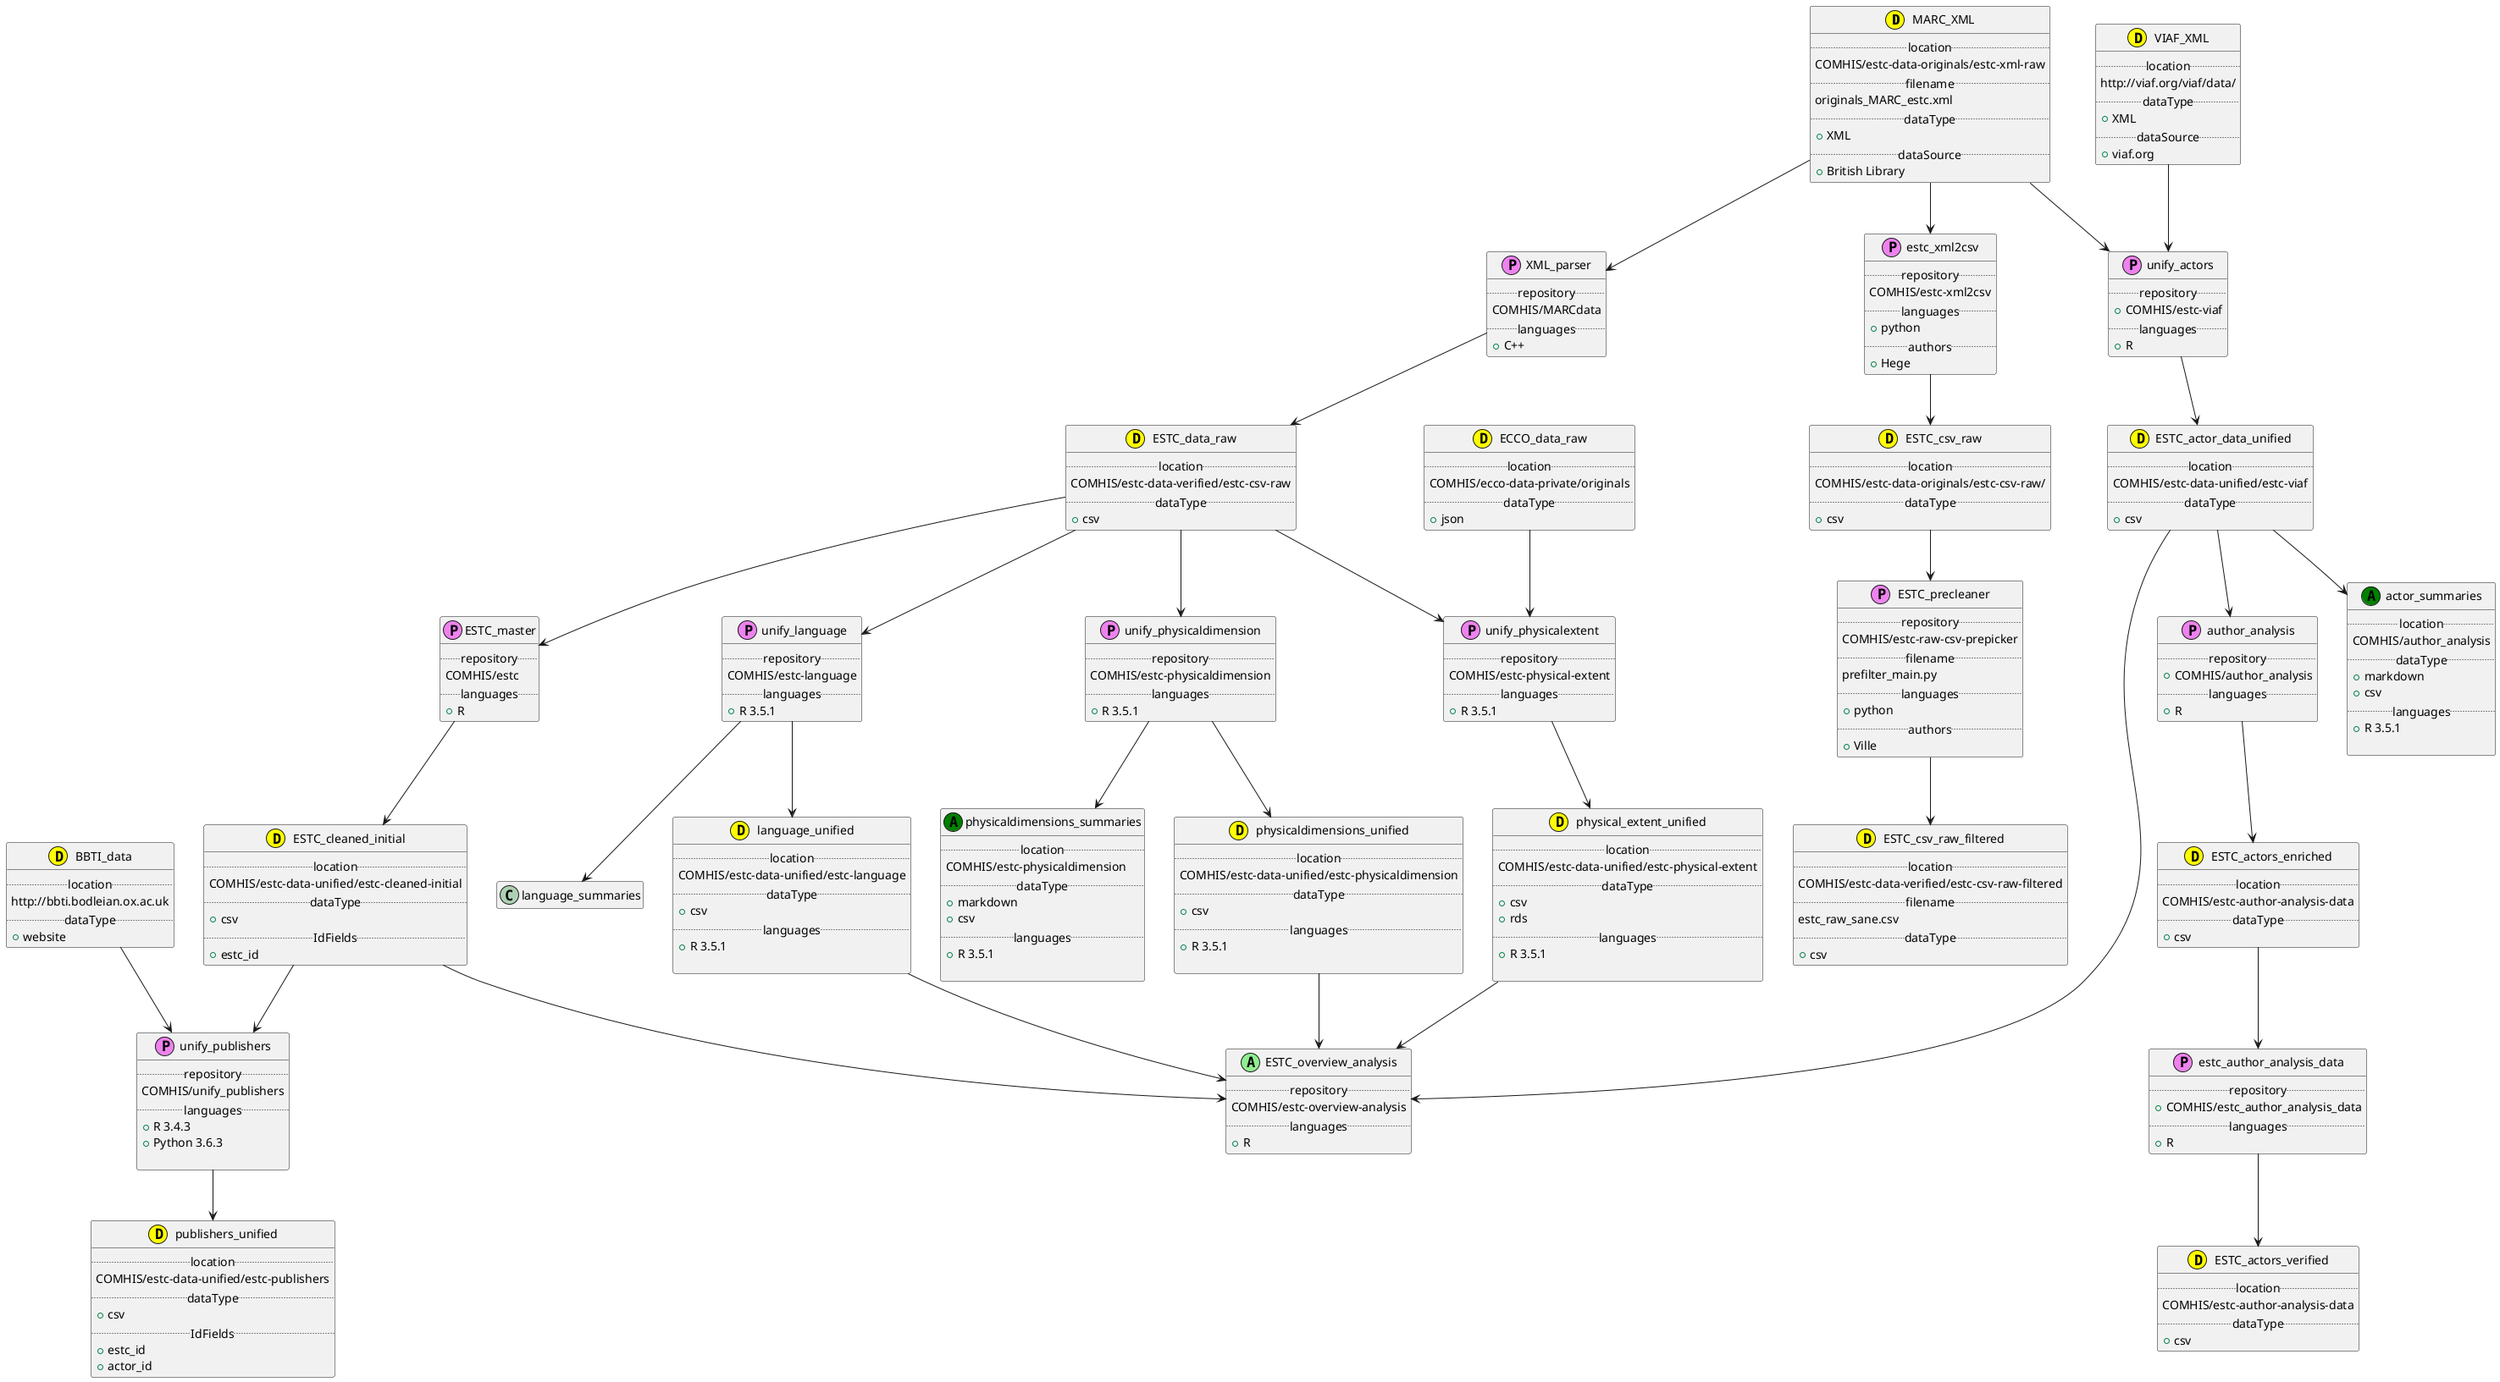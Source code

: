 @startuml
' the image is built with https://github.com/jvantuyl/sublime_diagram_plugin
' sublimeText -plugin
' below code is PlantUML -standard (http://plantuml.com/)
' alt-m to build

' --- datasets ---
class MARC_XML << (D,yellow) >> {
    .. location ..
    COMHIS/estc-data-originals/estc-xml-raw
    .. filename ..
    originals_MARC_estc.xml
    .. dataType ..
    + XML
    .. dataSource ..
    + British Library
}

class ESTC_csv_raw << (D,yellow) >> {
    .. location ..
    COMHIS/estc-data-originals/estc-csv-raw/
    .. dataType ..
    + csv
}

class ESTC_csv_raw_filtered << (D,yellow) >> {
    .. location ..
    COMHIS/estc-data-verified/estc-csv-raw-filtered
    .. filename ..
    estc_raw_sane.csv
    .. dataType ..
    + csv
}

class ESTC_data_raw << (D,yellow) >> {
    .. location ..
    COMHIS/estc-data-verified/estc-csv-raw
    .. dataType ..
    + csv
}

class ESTC_cleaned_initial << (D,yellow) >> {
    .. location ..
    COMHIS/estc-data-unified/estc-cleaned-initial
    .. dataType ..
    + csv
    .. IdFields ..
    + estc_id
}

class publishers_unified << (D,yellow) >> {
    .. location ..
    COMHIS/estc-data-unified/estc-publishers
    .. dataType ..
    + csv
    .. IdFields ..
    + estc_id
    + actor_id
}

class physicaldimensions_unified << (D,yellow) >> {
    .. location ..
    COMHIS/estc-data-unified/estc-physicaldimension
    .. dataType ..
    + csv
    .. languages ..
    + R 3.5.1
    
}

class language_unified << (D,yellow) >> {
    .. location ..
    COMHIS/estc-data-unified/estc-language
    .. dataType ..
    + csv
    .. languages ..
    + R 3.5.1
    
}

class physicaldimensions_summaries << (A,green) >> {
    .. location ..
    COMHIS/estc-physicaldimension
    .. dataType ..
    + markdown
    + csv    
    .. languages ..
    + R 3.5.1
    
}

class actor_summaries << (A,green) >> {
    .. location ..
    COMHIS/author_analysis
    .. dataType ..
    + markdown
    + csv    
    .. languages ..
    + R 3.5.1
    
}

class physical_extent_unified << (D,yellow) >> {
    .. location ..
    COMHIS/estc-data-unified/estc-physical-extent
    .. dataType ..
    + csv
    + rds
    .. languages ..
    + R 3.5.1
    
}

class ESTC_actor_data_unified << (D,yellow) >> {
    .. location ..
    COMHIS/estc-data-unified/estc-viaf
    .. dataType ..
    + csv
}

class BBTI_data << (D,yellow) >> {
    .. location ..
    http://bbti.bodleian.ox.ac.uk
    .. dataType ..
    + website
}

class VIAF_XML << (D,yellow) >> {
    .. location ..
    http://viaf.org/viaf/data/
    .. dataType ..
    + XML
    .. dataSource ..
    + viaf.org
}

class ECCO_data_raw << (D,yellow) >> {
    .. location ..
    COMHIS/ecco-data-private/originals
    .. dataType ..
    + json
}

'  --- data processing scripts ---
class XML_parser << (P,violet) >> {
    .. repository ..
    COMHIS/MARCdata
    .. languages ..
    + C++
}

class estc_xml2csv << (P,violet) >> {
    .. repository ..
    COMHIS/estc-xml2csv
    .. languages ..
    + python
    .. authors ..
    + Hege
}

class ESTC_precleaner << (P,violet) >> {
    .. repository ..
    COMHIS/estc-raw-csv-prepicker
    .. filename ..
    prefilter_main.py
    .. languages ..
    + python
    .. authors ..
    + Ville
}

class ESTC_master << (P,violet) >> {
    .. repository ..
    COMHIS/estc
    .. languages ..
    + R
}

class unify_publishers << (P,violet) >> {
    .. repository ..
    COMHIS/unify_publishers
    .. languages ..
    + R 3.4.3
    + Python 3.6.3

}

class unify_physicaldimension << (P,violet) >> {
    .. repository ..
    COMHIS/estc-physicaldimension
    .. languages ..
    + R 3.5.1
}

class unify_physicalextent << (P,violet) >> {
    .. repository ..
    COMHIS/estc-physical-extent
    .. languages ..
    + R 3.5.1
}


class unify_language << (P,violet) >> {
    .. repository ..
    COMHIS/estc-language
    .. languages ..
    + R 3.5.1
}


' --- analysis scripts ---
class ESTC_overview_analysis << (A,lightgreen) >> {
    .. repository ..
    COMHIS/estc-overview-analysis
    .. languages ..
    + R
}


' Mark's boxes
class unify_actors << (P,violet) >> {
    .. repository ..
    + COMHIS/estc-viaf
    .. languages ..
    + R
}

class author_analysis << (P,violet) >> {
    .. repository ..
    + COMHIS/author_analysis
    .. languages ..
    + R
}

class estc_author_analysis_data << (P,violet) >> {
    .. repository ..
    + COMHIS/estc_author_analysis_data
    .. languages ..
    + R
}

class ESTC_actors_enriched << (D,yellow) >> {
    .. location ..
    COMHIS/estc-author-analysis-data
    .. dataType ..
    + csv
}

class ESTC_actors_verified << (D,yellow) >> {
    .. location ..
    COMHIS/estc-author-analysis-data
    .. dataType ..
    + csv
}

' Authors (and other actors)
VIAF_XML --> unify_actors
MARC_XML --> unify_actors
unify_actors --> ESTC_actor_data_unified
ESTC_actor_data_unified --> actor_summaries
ESTC_actor_data_unified --> author_analysis
author_analysis --> ESTC_actors_enriched
ESTC_actors_enriched --> estc_author_analysis_data
estc_author_analysis_data --> ESTC_actors_verified

' raw data wrangling
MARC_XML --> XML_parser
XML_parser --> ESTC_data_raw

MARC_XML --> estc_xml2csv
estc_xml2csv --> ESTC_csv_raw

ESTC_csv_raw --> ESTC_precleaner
ESTC_precleaner --> ESTC_csv_raw_filtered

ESTC_data_raw --> ESTC_master
ESTC_master --> ESTC_cleaned_initial
ESTC_cleaned_initial --> unify_publishers

' Publishers
BBTI_data --> unify_publishers
unify_publishers --> publishers_unified

' Physical dimension
ESTC_data_raw --> unify_physicaldimension
unify_physicaldimension --> physicaldimensions_summaries
unify_physicaldimension --> physicaldimensions_unified

' Language
ESTC_data_raw --> unify_language
unify_language --> language_summaries
unify_language --> language_unified


' Physical extent
ESTC_data_raw --> unify_physicalextent
ECCO_data_raw --> unify_physicalextent
unify_physicalextent --> physical_extent_unified

' Analysis
ESTC_cleaned_initial --> ESTC_overview_analysis
physicaldimensions_unified --> ESTC_overview_analysis
physical_extent_unified --> ESTC_overview_analysis
language_unified --> ESTC_overview_analysis
ESTC_actor_data_unified --> ESTC_overview_analysis


hide empty members
' hide circle
@enduml

